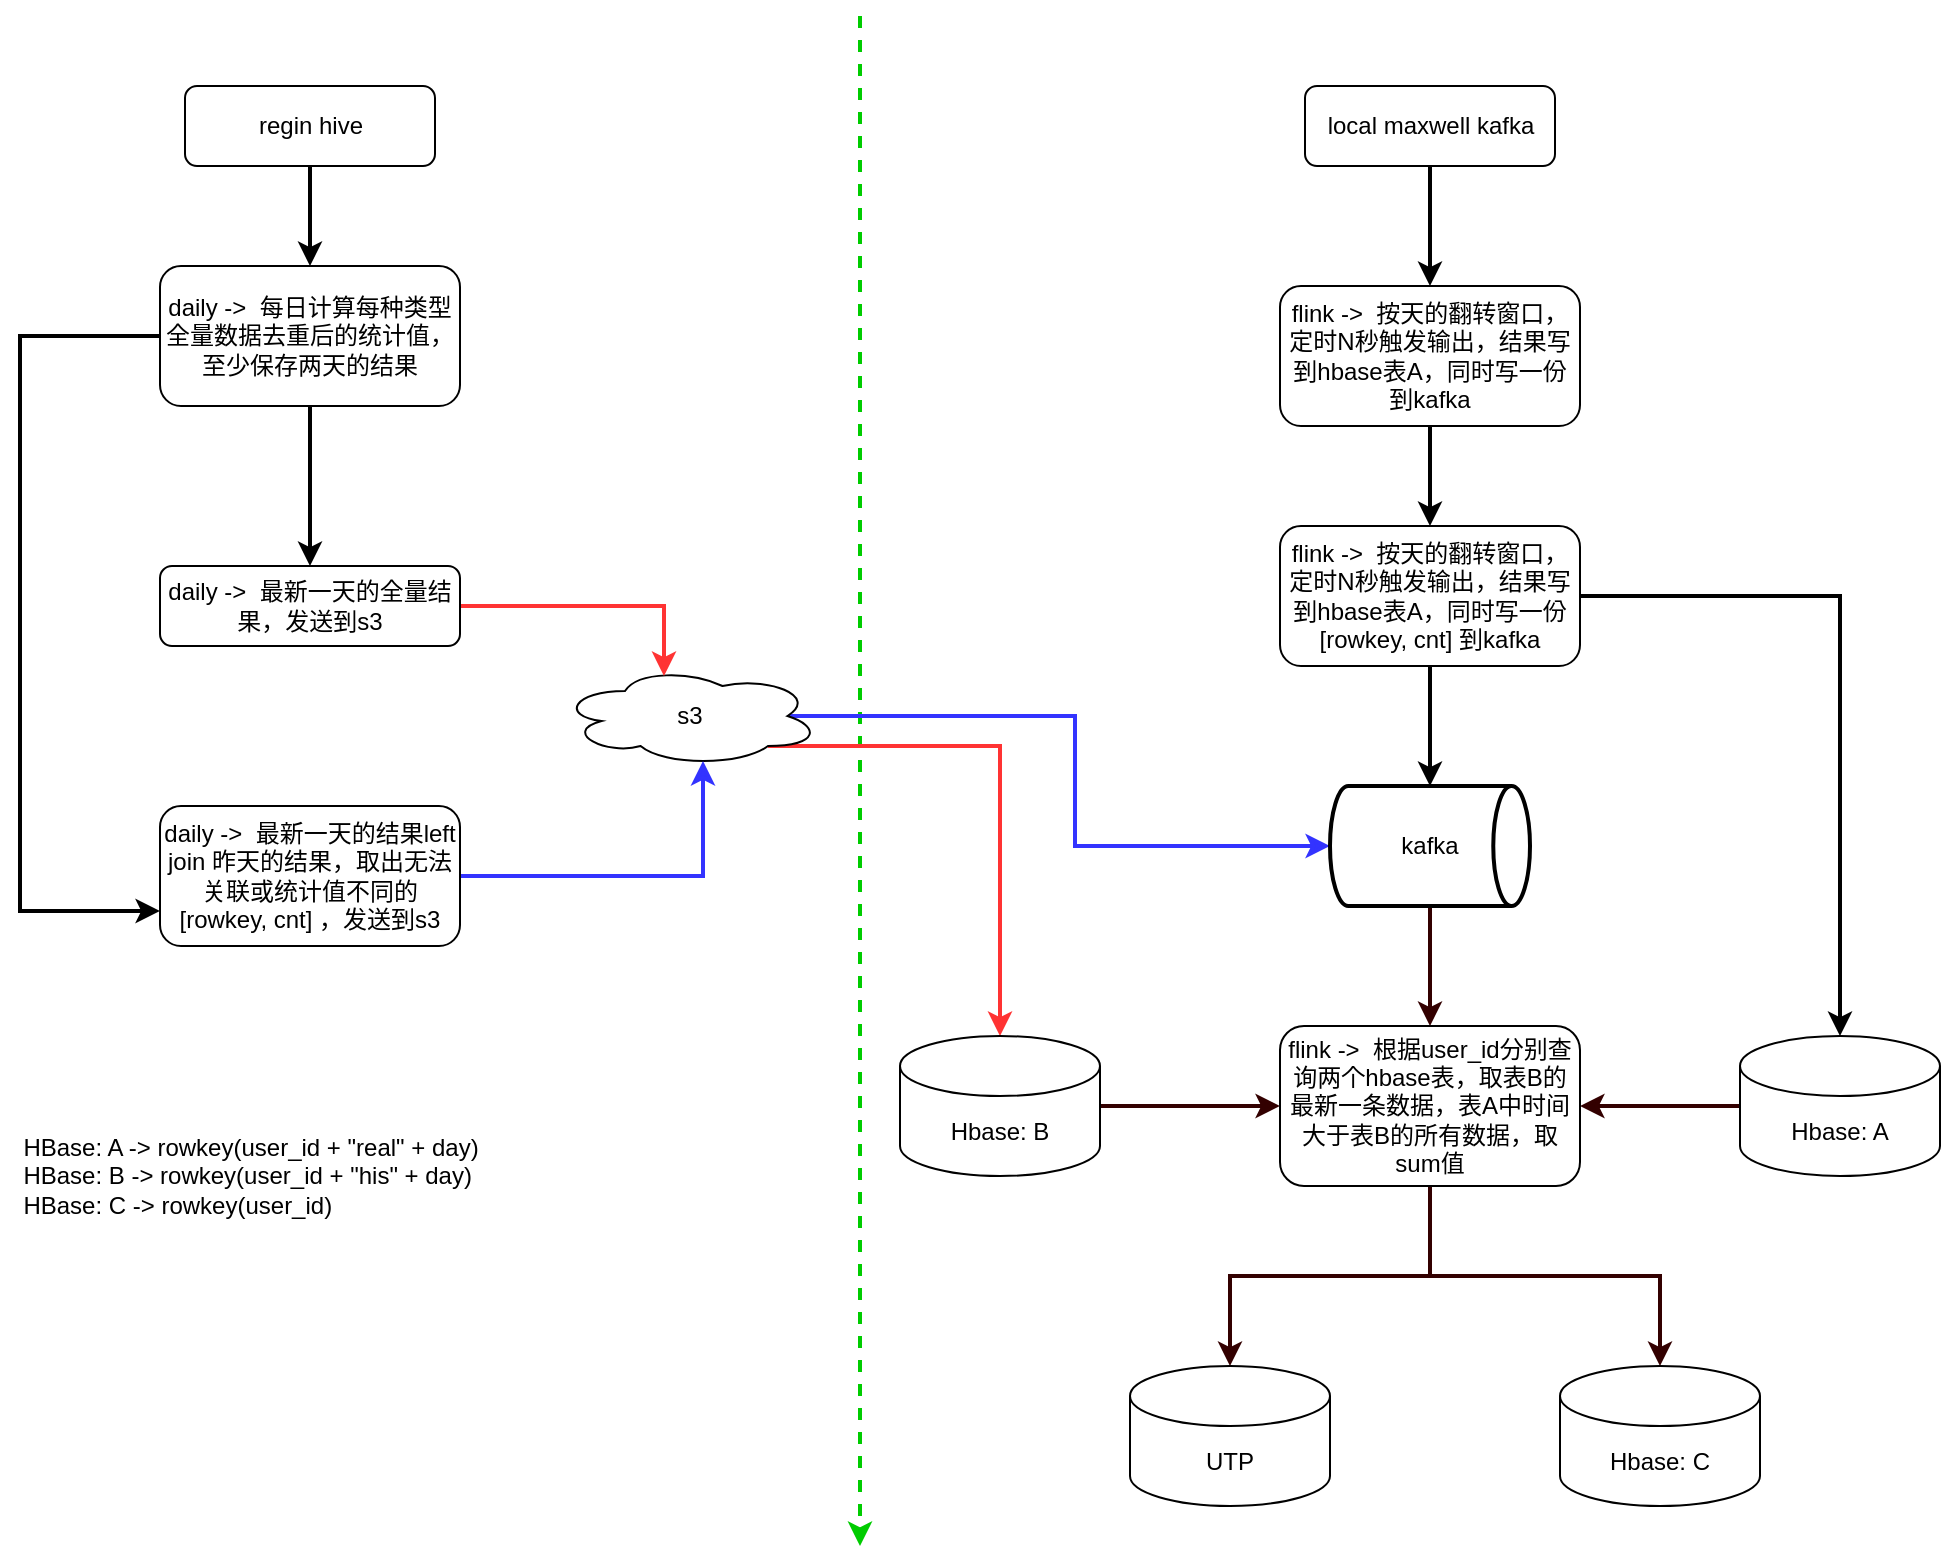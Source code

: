<mxfile version="20.4.0" type="github">
  <diagram id="lKZjIByiZlXPRpi-Botg" name="第 1 页">
    <mxGraphModel dx="1234" dy="696" grid="1" gridSize="10" guides="1" tooltips="1" connect="1" arrows="1" fold="1" page="1" pageScale="1" pageWidth="827" pageHeight="1169" math="0" shadow="0">
      <root>
        <mxCell id="0" />
        <mxCell id="1" parent="0" />
        <mxCell id="MG0zdi_hhvn_h3WvuUcr-1" value="" style="edgeStyle=none;orthogonalLoop=1;jettySize=auto;html=1;rounded=0;strokeWidth=2;dashed=1;strokeColor=#00CC00;" edge="1" parent="1">
          <mxGeometry width="80" relative="1" as="geometry">
            <mxPoint x="670" y="25" as="sourcePoint" />
            <mxPoint x="670" y="790" as="targetPoint" />
            <Array as="points" />
          </mxGeometry>
        </mxCell>
        <mxCell id="MG0zdi_hhvn_h3WvuUcr-6" style="edgeStyle=orthogonalEdgeStyle;rounded=0;orthogonalLoop=1;jettySize=auto;html=1;exitX=0.5;exitY=1;exitDx=0;exitDy=0;entryX=0.5;entryY=0;entryDx=0;entryDy=0;strokeWidth=2;" edge="1" parent="1" source="MG0zdi_hhvn_h3WvuUcr-2" target="MG0zdi_hhvn_h3WvuUcr-4">
          <mxGeometry relative="1" as="geometry" />
        </mxCell>
        <mxCell id="MG0zdi_hhvn_h3WvuUcr-2" value="regin hive" style="rounded=1;whiteSpace=wrap;html=1;" vertex="1" parent="1">
          <mxGeometry x="332.5" y="60" width="125" height="40" as="geometry" />
        </mxCell>
        <mxCell id="MG0zdi_hhvn_h3WvuUcr-20" style="edgeStyle=orthogonalEdgeStyle;rounded=0;orthogonalLoop=1;jettySize=auto;html=1;exitX=0.5;exitY=1;exitDx=0;exitDy=0;entryX=0.5;entryY=0;entryDx=0;entryDy=0;strokeWidth=2;" edge="1" parent="1" source="MG0zdi_hhvn_h3WvuUcr-3" target="MG0zdi_hhvn_h3WvuUcr-15">
          <mxGeometry relative="1" as="geometry" />
        </mxCell>
        <mxCell id="MG0zdi_hhvn_h3WvuUcr-3" value="local maxwell kafka" style="rounded=1;whiteSpace=wrap;html=1;" vertex="1" parent="1">
          <mxGeometry x="892.5" y="60" width="125" height="40" as="geometry" />
        </mxCell>
        <mxCell id="MG0zdi_hhvn_h3WvuUcr-11" style="edgeStyle=orthogonalEdgeStyle;rounded=0;orthogonalLoop=1;jettySize=auto;html=1;exitX=0.5;exitY=1;exitDx=0;exitDy=0;entryX=0.5;entryY=0;entryDx=0;entryDy=0;strokeWidth=2;" edge="1" parent="1" source="MG0zdi_hhvn_h3WvuUcr-4" target="MG0zdi_hhvn_h3WvuUcr-10">
          <mxGeometry relative="1" as="geometry" />
        </mxCell>
        <mxCell id="MG0zdi_hhvn_h3WvuUcr-12" style="edgeStyle=orthogonalEdgeStyle;rounded=0;orthogonalLoop=1;jettySize=auto;html=1;exitX=0;exitY=0.5;exitDx=0;exitDy=0;entryX=0;entryY=0.75;entryDx=0;entryDy=0;strokeWidth=2;" edge="1" parent="1" source="MG0zdi_hhvn_h3WvuUcr-4" target="MG0zdi_hhvn_h3WvuUcr-9">
          <mxGeometry relative="1" as="geometry">
            <Array as="points">
              <mxPoint x="250" y="185" />
              <mxPoint x="250" y="473" />
            </Array>
          </mxGeometry>
        </mxCell>
        <mxCell id="MG0zdi_hhvn_h3WvuUcr-4" value="daily -&amp;gt;&amp;nbsp; 每日计算每种类型全量数据去重后的统计值，至少保存两天的结果" style="rounded=1;whiteSpace=wrap;html=1;" vertex="1" parent="1">
          <mxGeometry x="320" y="150" width="150" height="70" as="geometry" />
        </mxCell>
        <mxCell id="MG0zdi_hhvn_h3WvuUcr-27" style="edgeStyle=orthogonalEdgeStyle;rounded=0;orthogonalLoop=1;jettySize=auto;html=1;exitX=0.875;exitY=0.5;exitDx=0;exitDy=0;exitPerimeter=0;entryX=0;entryY=0.5;entryDx=0;entryDy=0;entryPerimeter=0;strokeWidth=2;strokeColor=#3333FF;" edge="1" parent="1" source="MG0zdi_hhvn_h3WvuUcr-5" target="MG0zdi_hhvn_h3WvuUcr-24">
          <mxGeometry relative="1" as="geometry" />
        </mxCell>
        <mxCell id="MG0zdi_hhvn_h3WvuUcr-28" style="edgeStyle=orthogonalEdgeStyle;rounded=0;orthogonalLoop=1;jettySize=auto;html=1;exitX=0.8;exitY=0.8;exitDx=0;exitDy=0;exitPerimeter=0;entryX=0.5;entryY=0;entryDx=0;entryDy=0;entryPerimeter=0;strokeColor=#FF3333;strokeWidth=2;" edge="1" parent="1" source="MG0zdi_hhvn_h3WvuUcr-5" target="MG0zdi_hhvn_h3WvuUcr-16">
          <mxGeometry relative="1" as="geometry" />
        </mxCell>
        <mxCell id="MG0zdi_hhvn_h3WvuUcr-5" value="s3" style="ellipse;shape=cloud;whiteSpace=wrap;html=1;" vertex="1" parent="1">
          <mxGeometry x="520" y="350" width="130" height="50" as="geometry" />
        </mxCell>
        <mxCell id="MG0zdi_hhvn_h3WvuUcr-14" style="edgeStyle=orthogonalEdgeStyle;rounded=0;orthogonalLoop=1;jettySize=auto;html=1;exitX=1;exitY=0.5;exitDx=0;exitDy=0;entryX=0.55;entryY=0.95;entryDx=0;entryDy=0;entryPerimeter=0;strokeWidth=2;strokeColor=#3333FF;" edge="1" parent="1" source="MG0zdi_hhvn_h3WvuUcr-9" target="MG0zdi_hhvn_h3WvuUcr-5">
          <mxGeometry relative="1" as="geometry" />
        </mxCell>
        <mxCell id="MG0zdi_hhvn_h3WvuUcr-9" value="daily -&amp;gt;&amp;nbsp; 最新一天的结果left join 昨天的结果，取出无法关联或统计值不同的[rowkey, cnt]&amp;nbsp;，发送到s3" style="rounded=1;whiteSpace=wrap;html=1;" vertex="1" parent="1">
          <mxGeometry x="320" y="420" width="150" height="70" as="geometry" />
        </mxCell>
        <mxCell id="MG0zdi_hhvn_h3WvuUcr-13" style="edgeStyle=orthogonalEdgeStyle;rounded=0;orthogonalLoop=1;jettySize=auto;html=1;exitX=1;exitY=0.5;exitDx=0;exitDy=0;entryX=0.4;entryY=0.1;entryDx=0;entryDy=0;entryPerimeter=0;strokeWidth=2;strokeColor=#FF3333;" edge="1" parent="1" source="MG0zdi_hhvn_h3WvuUcr-10" target="MG0zdi_hhvn_h3WvuUcr-5">
          <mxGeometry relative="1" as="geometry" />
        </mxCell>
        <mxCell id="MG0zdi_hhvn_h3WvuUcr-10" value="daily -&amp;gt;&amp;nbsp; 最新一天的全量结果，发送到s3" style="rounded=1;whiteSpace=wrap;html=1;" vertex="1" parent="1">
          <mxGeometry x="320" y="300" width="150" height="40" as="geometry" />
        </mxCell>
        <mxCell id="MG0zdi_hhvn_h3WvuUcr-21" style="edgeStyle=orthogonalEdgeStyle;rounded=0;orthogonalLoop=1;jettySize=auto;html=1;exitX=0.5;exitY=1;exitDx=0;exitDy=0;strokeWidth=2;" edge="1" parent="1" source="MG0zdi_hhvn_h3WvuUcr-15" target="MG0zdi_hhvn_h3WvuUcr-18">
          <mxGeometry relative="1" as="geometry" />
        </mxCell>
        <mxCell id="MG0zdi_hhvn_h3WvuUcr-15" value="flink -&amp;gt;&amp;nbsp; 按天的翻转窗口，定时N秒触发输出，结果写到hbase表A，同时写一份到kafka" style="rounded=1;whiteSpace=wrap;html=1;" vertex="1" parent="1">
          <mxGeometry x="880" y="160" width="150" height="70" as="geometry" />
        </mxCell>
        <mxCell id="MG0zdi_hhvn_h3WvuUcr-31" style="edgeStyle=orthogonalEdgeStyle;rounded=0;orthogonalLoop=1;jettySize=auto;html=1;exitX=1;exitY=0.5;exitDx=0;exitDy=0;exitPerimeter=0;entryX=0;entryY=0.5;entryDx=0;entryDy=0;strokeColor=#330000;strokeWidth=2;" edge="1" parent="1" source="MG0zdi_hhvn_h3WvuUcr-16" target="MG0zdi_hhvn_h3WvuUcr-29">
          <mxGeometry relative="1" as="geometry" />
        </mxCell>
        <mxCell id="MG0zdi_hhvn_h3WvuUcr-16" value="Hbase: B" style="shape=cylinder3;whiteSpace=wrap;html=1;boundedLbl=1;backgroundOutline=1;size=15;" vertex="1" parent="1">
          <mxGeometry x="690" y="535" width="100" height="70" as="geometry" />
        </mxCell>
        <mxCell id="MG0zdi_hhvn_h3WvuUcr-22" style="edgeStyle=orthogonalEdgeStyle;rounded=0;orthogonalLoop=1;jettySize=auto;html=1;exitX=1;exitY=0.5;exitDx=0;exitDy=0;entryX=0.5;entryY=0;entryDx=0;entryDy=0;entryPerimeter=0;strokeWidth=2;" edge="1" parent="1" source="MG0zdi_hhvn_h3WvuUcr-18" target="MG0zdi_hhvn_h3WvuUcr-19">
          <mxGeometry relative="1" as="geometry" />
        </mxCell>
        <mxCell id="MG0zdi_hhvn_h3WvuUcr-25" style="edgeStyle=orthogonalEdgeStyle;rounded=0;orthogonalLoop=1;jettySize=auto;html=1;exitX=0.5;exitY=1;exitDx=0;exitDy=0;strokeWidth=2;" edge="1" parent="1" source="MG0zdi_hhvn_h3WvuUcr-18" target="MG0zdi_hhvn_h3WvuUcr-24">
          <mxGeometry relative="1" as="geometry" />
        </mxCell>
        <mxCell id="MG0zdi_hhvn_h3WvuUcr-18" value="flink -&amp;gt;&amp;nbsp; 按天的翻转窗口，定时N秒触发输出，结果写到hbase表A，同时写一份[rowkey, cnt] 到kafka" style="rounded=1;whiteSpace=wrap;html=1;" vertex="1" parent="1">
          <mxGeometry x="880" y="280" width="150" height="70" as="geometry" />
        </mxCell>
        <mxCell id="MG0zdi_hhvn_h3WvuUcr-32" style="edgeStyle=orthogonalEdgeStyle;rounded=0;orthogonalLoop=1;jettySize=auto;html=1;exitX=0;exitY=0.5;exitDx=0;exitDy=0;exitPerimeter=0;entryX=1;entryY=0.5;entryDx=0;entryDy=0;strokeColor=#330000;strokeWidth=2;" edge="1" parent="1" source="MG0zdi_hhvn_h3WvuUcr-19" target="MG0zdi_hhvn_h3WvuUcr-29">
          <mxGeometry relative="1" as="geometry" />
        </mxCell>
        <mxCell id="MG0zdi_hhvn_h3WvuUcr-19" value="Hbase: A" style="shape=cylinder3;whiteSpace=wrap;html=1;boundedLbl=1;backgroundOutline=1;size=15;" vertex="1" parent="1">
          <mxGeometry x="1110" y="535" width="100" height="70" as="geometry" />
        </mxCell>
        <mxCell id="MG0zdi_hhvn_h3WvuUcr-30" style="edgeStyle=orthogonalEdgeStyle;rounded=0;orthogonalLoop=1;jettySize=auto;html=1;exitX=0.5;exitY=1;exitDx=0;exitDy=0;exitPerimeter=0;strokeColor=#330000;strokeWidth=2;" edge="1" parent="1" source="MG0zdi_hhvn_h3WvuUcr-24" target="MG0zdi_hhvn_h3WvuUcr-29">
          <mxGeometry relative="1" as="geometry" />
        </mxCell>
        <mxCell id="MG0zdi_hhvn_h3WvuUcr-24" value="kafka" style="strokeWidth=2;html=1;shape=mxgraph.flowchart.direct_data;whiteSpace=wrap;" vertex="1" parent="1">
          <mxGeometry x="905" y="410" width="100" height="60" as="geometry" />
        </mxCell>
        <mxCell id="MG0zdi_hhvn_h3WvuUcr-35" style="edgeStyle=orthogonalEdgeStyle;rounded=0;orthogonalLoop=1;jettySize=auto;html=1;exitX=0.5;exitY=1;exitDx=0;exitDy=0;entryX=0.5;entryY=0;entryDx=0;entryDy=0;entryPerimeter=0;strokeColor=#330000;strokeWidth=2;" edge="1" parent="1" source="MG0zdi_hhvn_h3WvuUcr-29" target="MG0zdi_hhvn_h3WvuUcr-34">
          <mxGeometry relative="1" as="geometry" />
        </mxCell>
        <mxCell id="MG0zdi_hhvn_h3WvuUcr-36" style="edgeStyle=orthogonalEdgeStyle;rounded=0;orthogonalLoop=1;jettySize=auto;html=1;exitX=0.5;exitY=1;exitDx=0;exitDy=0;entryX=0.5;entryY=0;entryDx=0;entryDy=0;entryPerimeter=0;strokeColor=#330000;strokeWidth=2;" edge="1" parent="1" source="MG0zdi_hhvn_h3WvuUcr-29" target="MG0zdi_hhvn_h3WvuUcr-33">
          <mxGeometry relative="1" as="geometry" />
        </mxCell>
        <mxCell id="MG0zdi_hhvn_h3WvuUcr-29" value="flink -&amp;gt;&amp;nbsp; 根据user_id分别查询两个hbase表，取表B的最新一条数据，表A中时间大于表B的所有数据，取sum值" style="rounded=1;whiteSpace=wrap;html=1;" vertex="1" parent="1">
          <mxGeometry x="880" y="530" width="150" height="80" as="geometry" />
        </mxCell>
        <mxCell id="MG0zdi_hhvn_h3WvuUcr-33" value="Hbase: C" style="shape=cylinder3;whiteSpace=wrap;html=1;boundedLbl=1;backgroundOutline=1;size=15;" vertex="1" parent="1">
          <mxGeometry x="1020" y="700" width="100" height="70" as="geometry" />
        </mxCell>
        <mxCell id="MG0zdi_hhvn_h3WvuUcr-34" value="UTP" style="shape=cylinder3;whiteSpace=wrap;html=1;boundedLbl=1;backgroundOutline=1;size=15;" vertex="1" parent="1">
          <mxGeometry x="805" y="700" width="100" height="70" as="geometry" />
        </mxCell>
        <mxCell id="MG0zdi_hhvn_h3WvuUcr-37" value="&lt;div style=&quot;text-align: justify;&quot;&gt;&lt;span style=&quot;background-color: initial;&quot;&gt;HBase: A -&amp;gt; rowkey(user_id + &quot;real&quot; + day)&lt;/span&gt;&lt;/div&gt;&lt;div style=&quot;text-align: justify;&quot;&gt;&lt;span style=&quot;background-color: initial;&quot;&gt;HBase: B -&amp;gt; rowkey(user_id + &quot;his&quot; + day)&lt;/span&gt;&lt;/div&gt;&lt;div style=&quot;text-align: justify;&quot;&gt;&lt;span style=&quot;background-color: initial;&quot;&gt;HBase: C -&amp;gt; rowkey(user_id)&lt;/span&gt;&lt;/div&gt;" style="text;html=1;resizable=0;autosize=1;align=center;verticalAlign=middle;points=[];fillColor=none;strokeColor=none;rounded=0;" vertex="1" parent="1">
          <mxGeometry x="240" y="575" width="250" height="60" as="geometry" />
        </mxCell>
      </root>
    </mxGraphModel>
  </diagram>
</mxfile>
